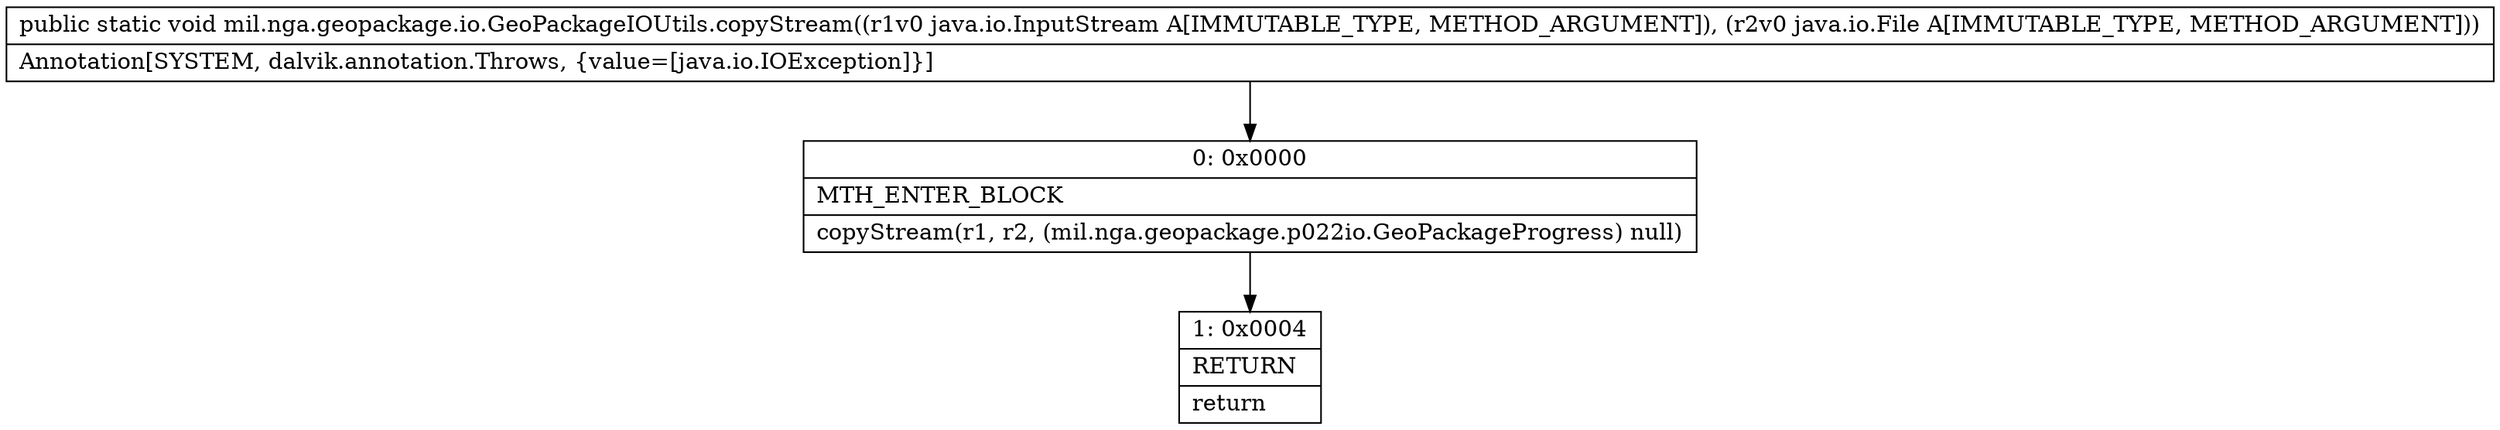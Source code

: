 digraph "CFG formil.nga.geopackage.io.GeoPackageIOUtils.copyStream(Ljava\/io\/InputStream;Ljava\/io\/File;)V" {
Node_0 [shape=record,label="{0\:\ 0x0000|MTH_ENTER_BLOCK\l|copyStream(r1, r2, (mil.nga.geopackage.p022io.GeoPackageProgress) null)\l}"];
Node_1 [shape=record,label="{1\:\ 0x0004|RETURN\l|return\l}"];
MethodNode[shape=record,label="{public static void mil.nga.geopackage.io.GeoPackageIOUtils.copyStream((r1v0 java.io.InputStream A[IMMUTABLE_TYPE, METHOD_ARGUMENT]), (r2v0 java.io.File A[IMMUTABLE_TYPE, METHOD_ARGUMENT]))  | Annotation[SYSTEM, dalvik.annotation.Throws, \{value=[java.io.IOException]\}]\l}"];
MethodNode -> Node_0;
Node_0 -> Node_1;
}

